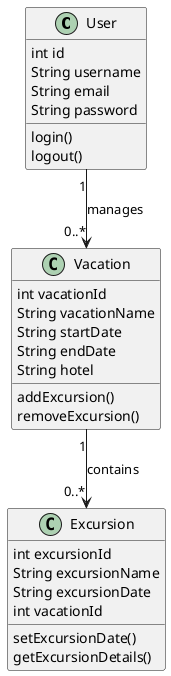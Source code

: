 @startuml
class User {
    int id
    String username
    String email
    String password
    login()
    logout()
}

class Vacation {
    int vacationId
    String vacationName
    String startDate
    String endDate
    String hotel
    addExcursion()
    removeExcursion()
}

class Excursion {
    int excursionId
    String excursionName
    String excursionDate
    int vacationId
    setExcursionDate()
    getExcursionDetails()
}

User "1" --> "0..*" Vacation : manages
Vacation "1" --> "0..*" Excursion : contains
@enduml
